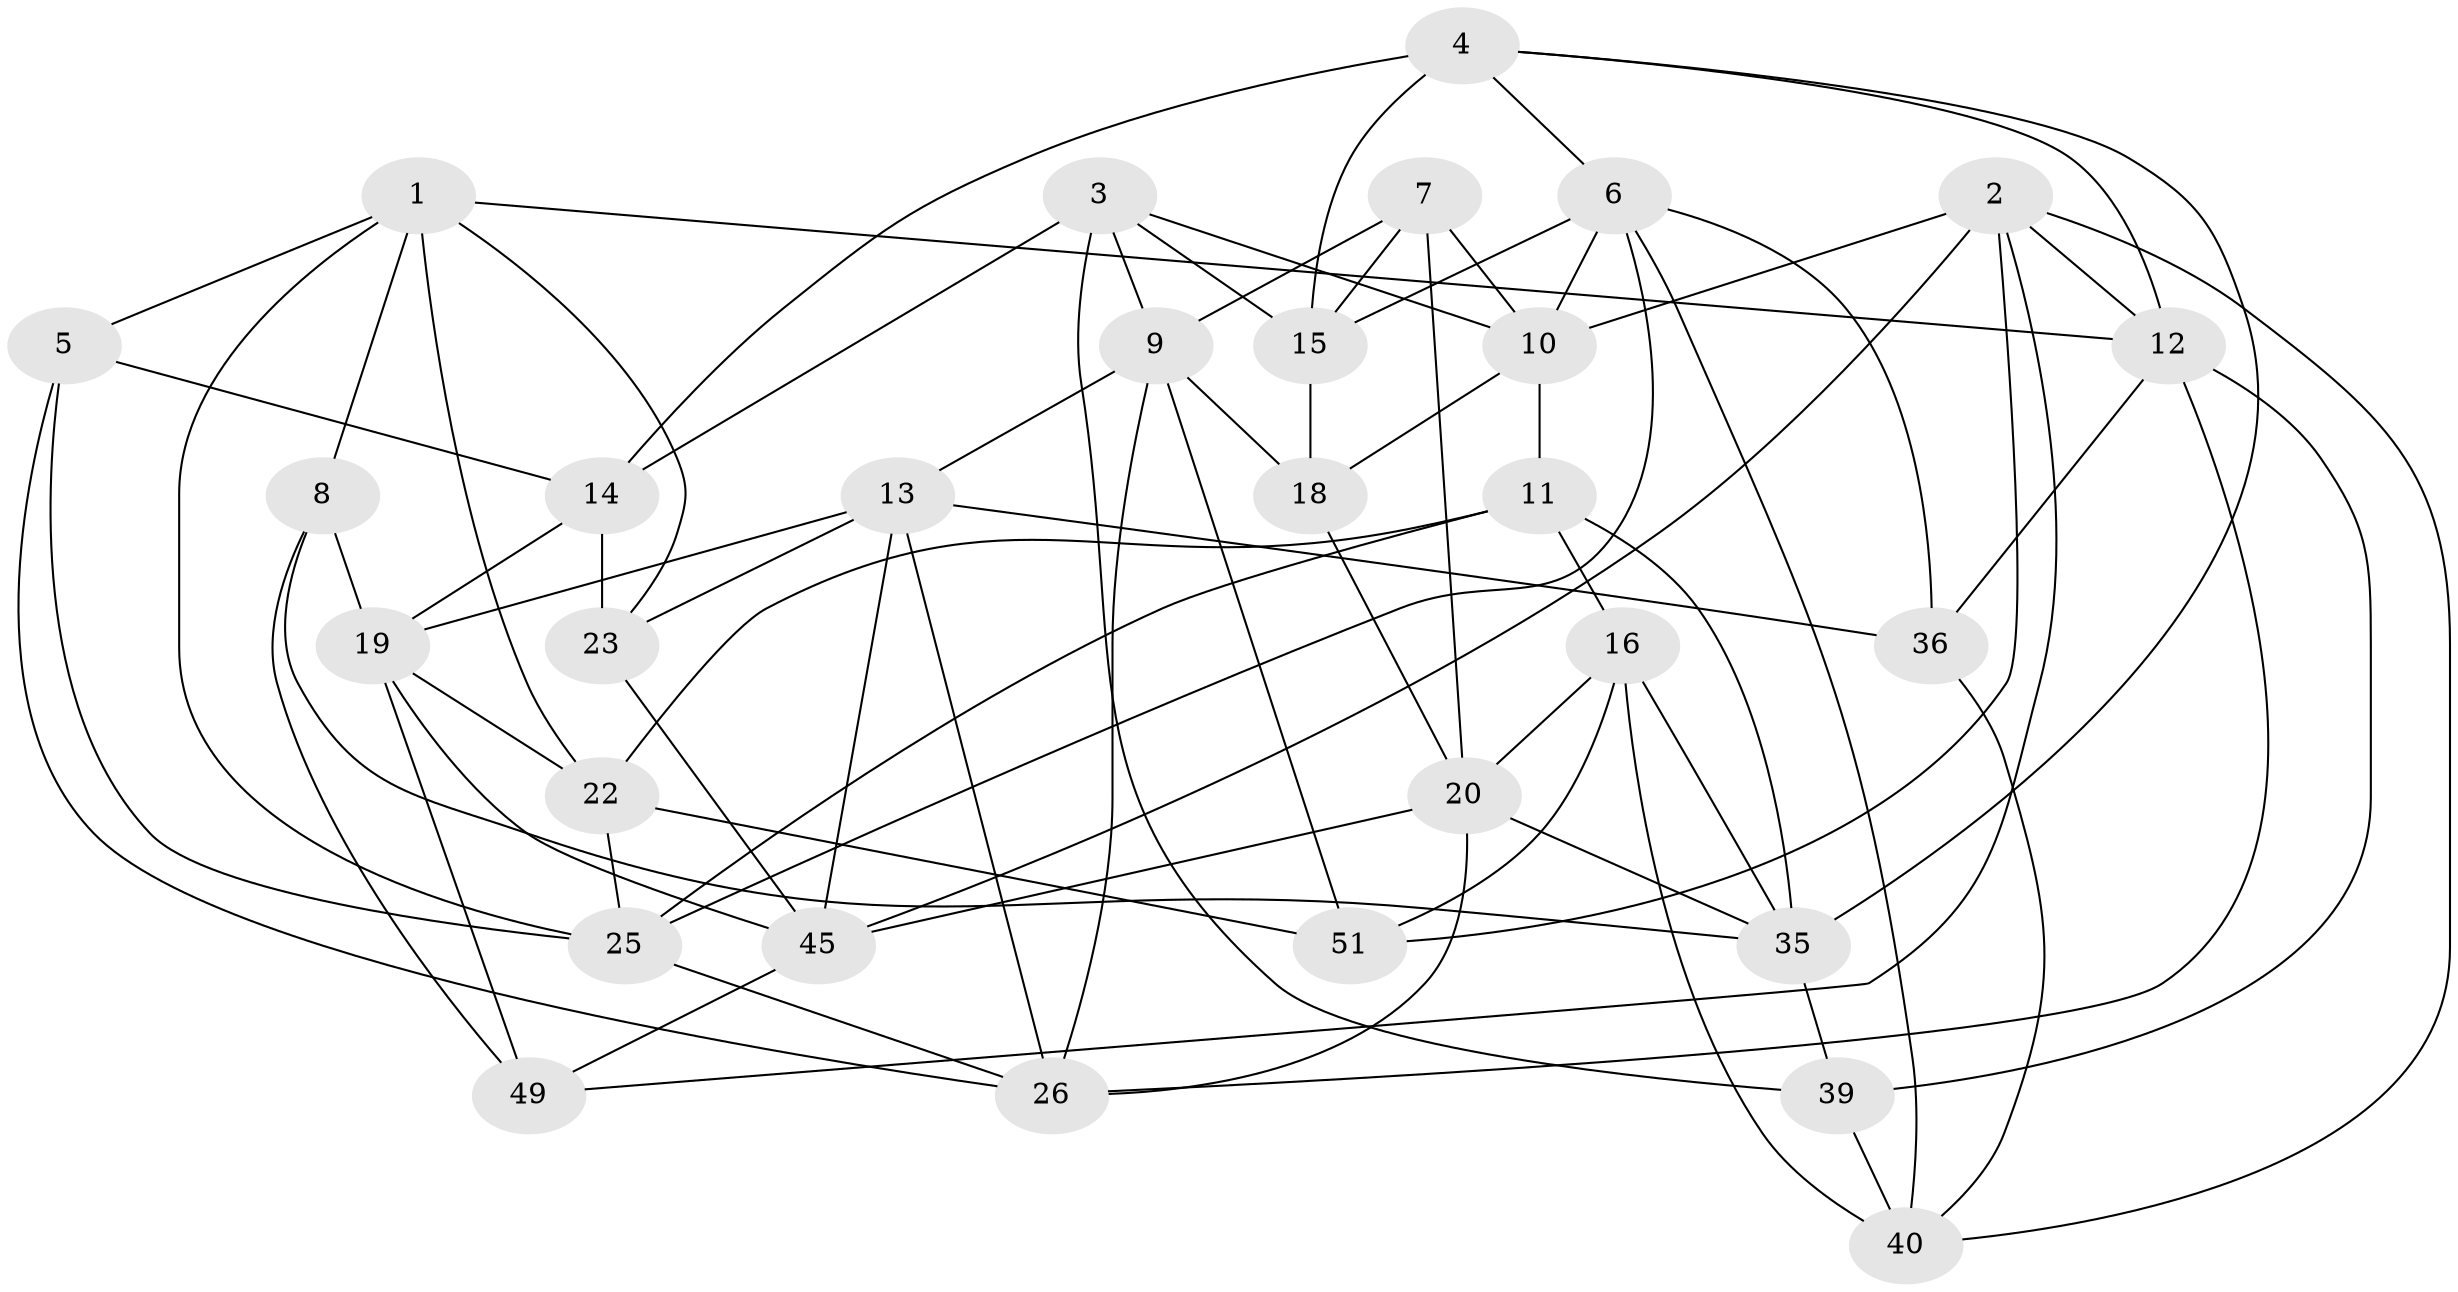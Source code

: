 // original degree distribution, {4: 1.0}
// Generated by graph-tools (version 1.1) at 2025/42/03/06/25 10:42:25]
// undirected, 30 vertices, 77 edges
graph export_dot {
graph [start="1"]
  node [color=gray90,style=filled];
  1 [super="+41"];
  2 [super="+32"];
  3 [super="+21"];
  4 [super="+38"];
  5;
  6 [super="+17"];
  7;
  8;
  9 [super="+47"];
  10 [super="+30"];
  11 [super="+29"];
  12 [super="+37"];
  13 [super="+34"];
  14 [super="+27"];
  15 [super="+42"];
  16 [super="+24"];
  18;
  19 [super="+33"];
  20 [super="+44"];
  22 [super="+28"];
  23;
  25 [super="+43"];
  26 [super="+31"];
  35 [super="+46"];
  36;
  39;
  40 [super="+50"];
  45 [super="+48"];
  49;
  51;
  1 -- 23;
  1 -- 12;
  1 -- 8;
  1 -- 5;
  1 -- 25;
  1 -- 22;
  2 -- 49;
  2 -- 45;
  2 -- 40;
  2 -- 51;
  2 -- 12;
  2 -- 10;
  3 -- 15;
  3 -- 14 [weight=2];
  3 -- 9;
  3 -- 39;
  3 -- 10;
  4 -- 15 [weight=2];
  4 -- 12;
  4 -- 6;
  4 -- 35;
  4 -- 14;
  5 -- 14;
  5 -- 26;
  5 -- 25;
  6 -- 25;
  6 -- 15;
  6 -- 40;
  6 -- 36;
  6 -- 10;
  7 -- 20;
  7 -- 15;
  7 -- 10;
  7 -- 9;
  8 -- 49;
  8 -- 19;
  8 -- 35;
  9 -- 18;
  9 -- 26;
  9 -- 51;
  9 -- 13;
  10 -- 18;
  10 -- 11;
  11 -- 35;
  11 -- 22 [weight=2];
  11 -- 25;
  11 -- 16;
  12 -- 36;
  12 -- 39;
  12 -- 26;
  13 -- 45;
  13 -- 23;
  13 -- 26;
  13 -- 19;
  13 -- 36;
  14 -- 19;
  14 -- 23;
  15 -- 18;
  16 -- 40 [weight=2];
  16 -- 51;
  16 -- 35;
  16 -- 20;
  18 -- 20;
  19 -- 49;
  19 -- 45;
  19 -- 22;
  20 -- 35;
  20 -- 45;
  20 -- 26;
  22 -- 51;
  22 -- 25;
  23 -- 45;
  25 -- 26;
  35 -- 39;
  36 -- 40;
  39 -- 40;
  45 -- 49;
}
